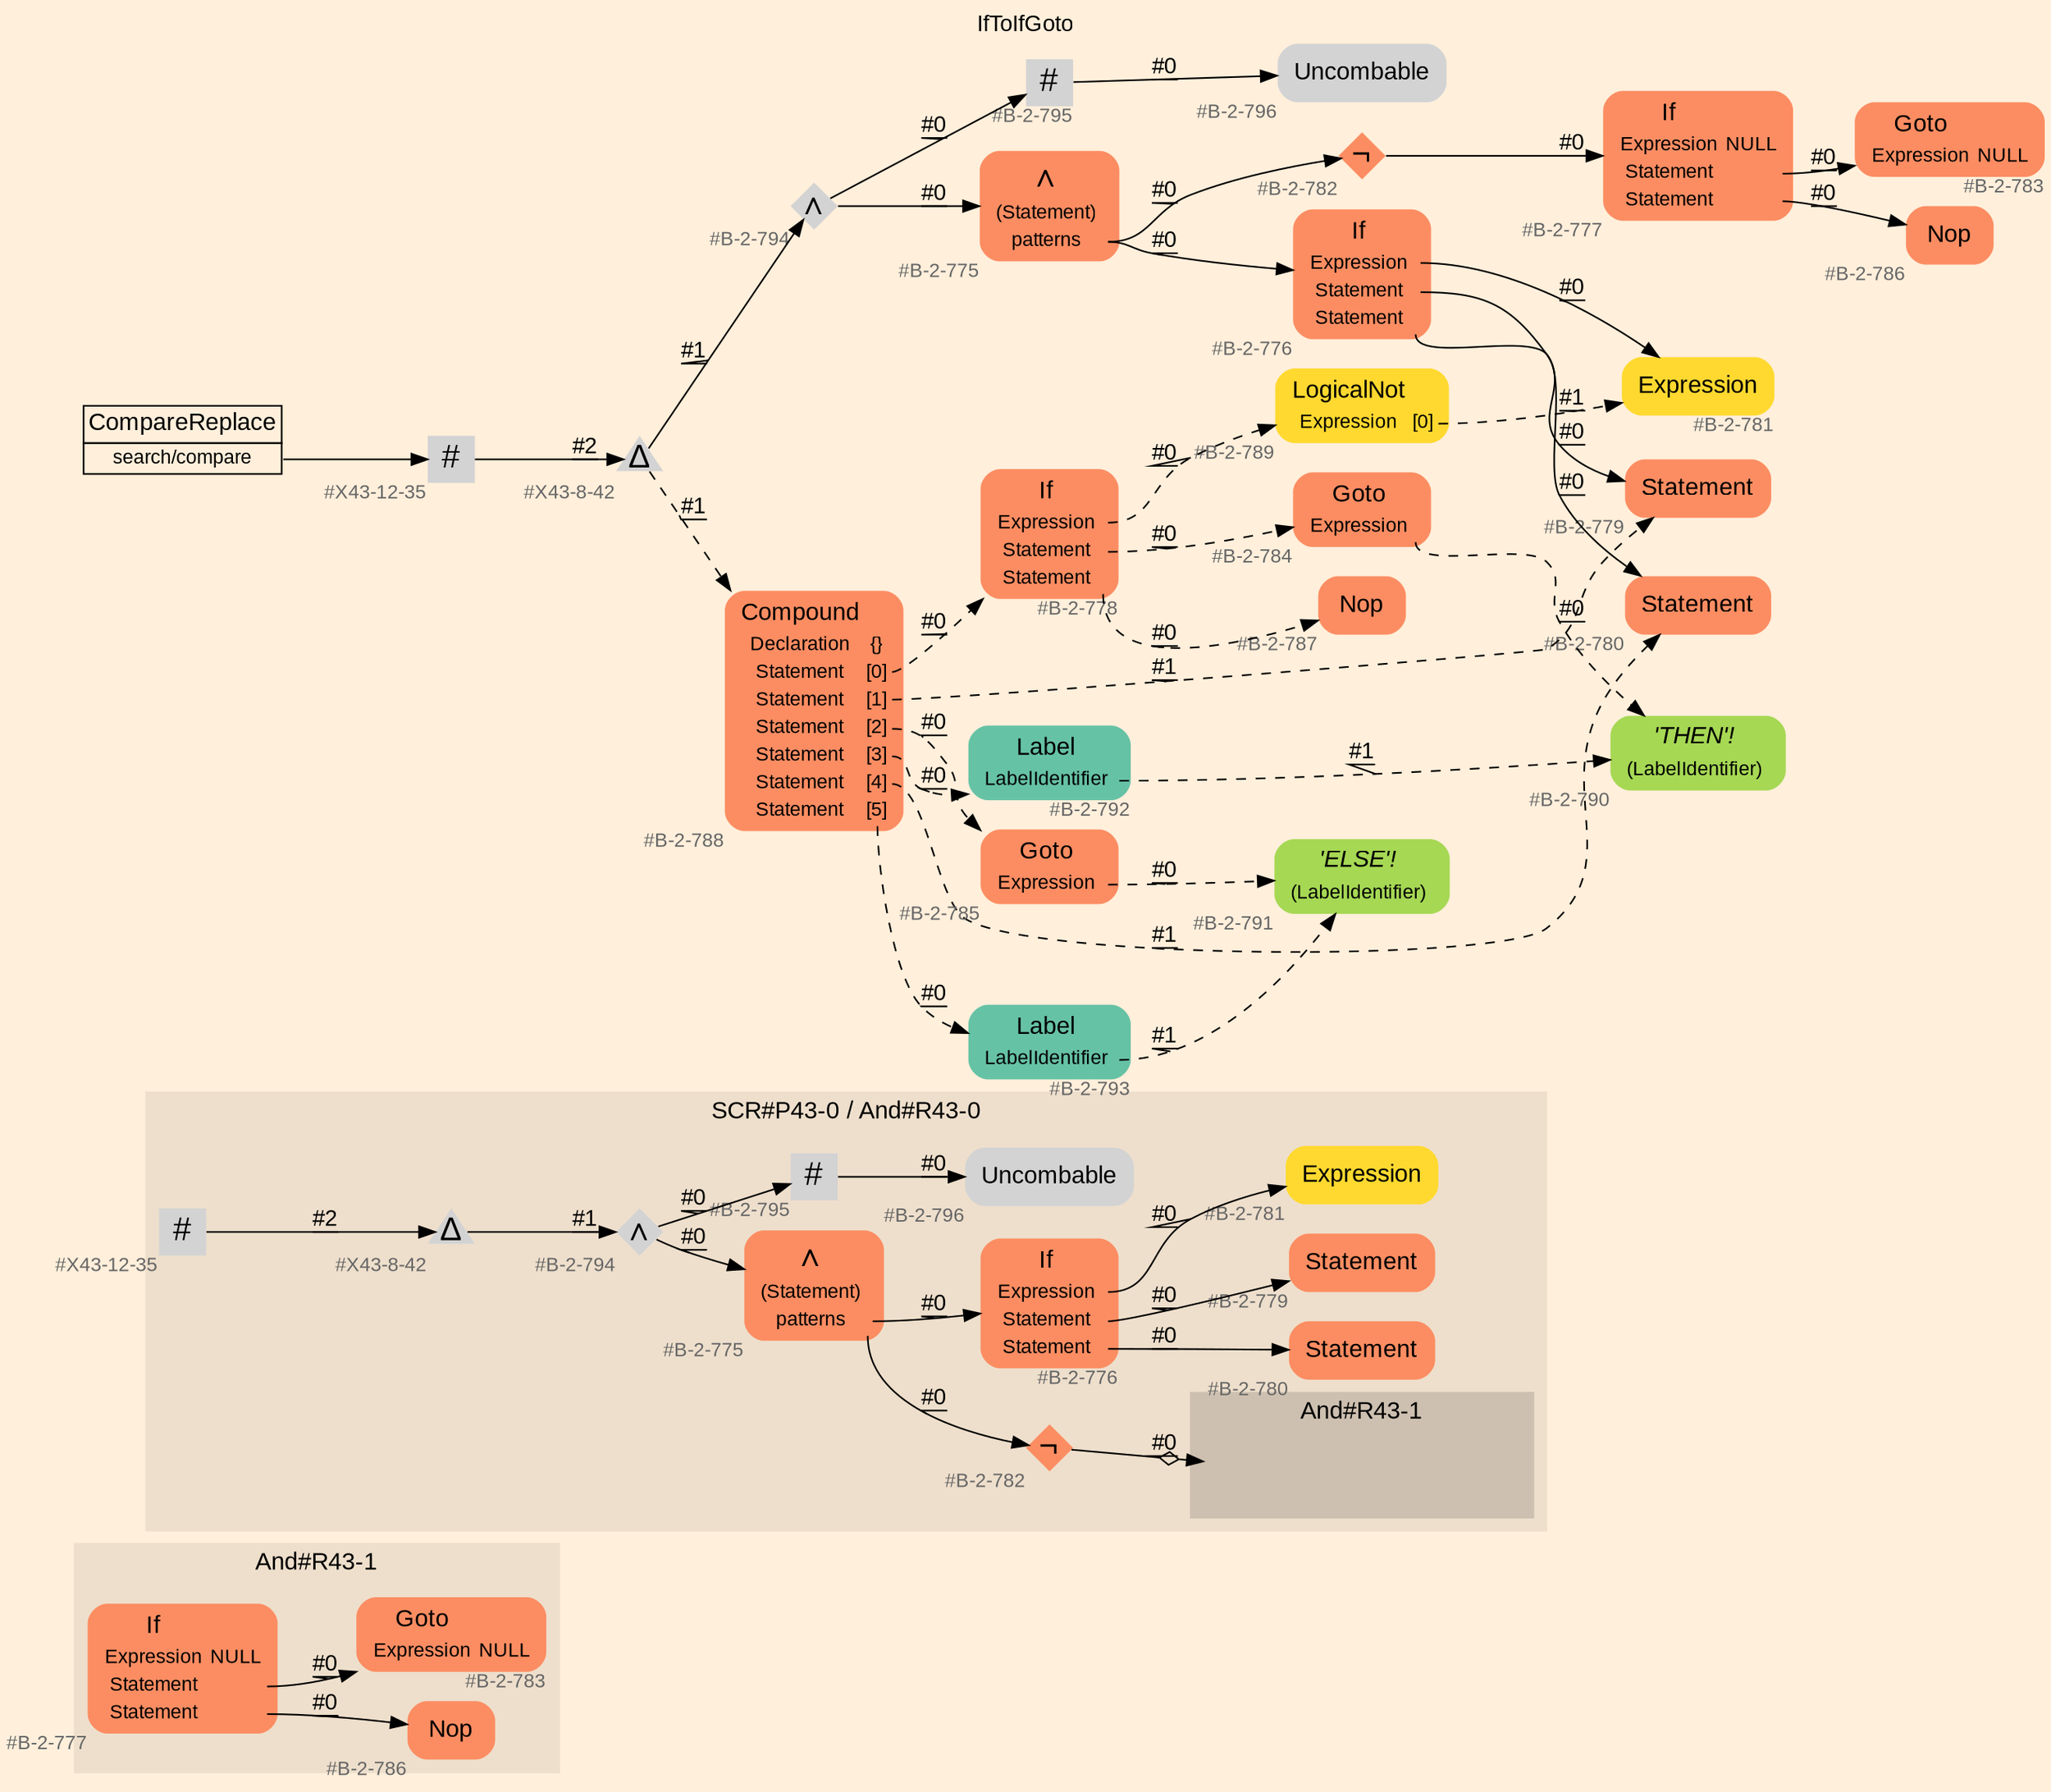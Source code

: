 digraph "IfToIfGoto" {
label = "IfToIfGoto"
labelloc = t
graph [
    rankdir = "LR"
    ranksep = 0.3
    bgcolor = antiquewhite1
    color = black
    fontcolor = black
    fontname = "Arial"
];
node [
    fontname = "Arial"
];
edge [
    fontname = "Arial"
];

// -------------------- figure And#R43-1 --------------------
// -------- region And#R43-1 ----------
subgraph "clusterAnd#R43-1" {
    label = "And#R43-1"
    style = "filled"
    color = antiquewhite2
    fontsize = "15"
    // -------- block And#R43-1/#B-2-777 ----------
    "And#R43-1/#B-2-777" [
        fillcolor = "/set28/2"
        xlabel = "#B-2-777"
        fontsize = "12"
        fontcolor = grey40
        shape = "plaintext"
        label = <<TABLE BORDER="0" CELLBORDER="0" CELLSPACING="0">
         <TR><TD><FONT COLOR="black" POINT-SIZE="15">If</FONT></TD></TR>
         <TR><TD><FONT COLOR="black" POINT-SIZE="12">Expression</FONT></TD><TD PORT="port0"><FONT COLOR="black" POINT-SIZE="12">NULL</FONT></TD></TR>
         <TR><TD><FONT COLOR="black" POINT-SIZE="12">Statement</FONT></TD><TD PORT="port1"></TD></TR>
         <TR><TD><FONT COLOR="black" POINT-SIZE="12">Statement</FONT></TD><TD PORT="port2"></TD></TR>
        </TABLE>>
        style = "rounded,filled"
    ];
    
    // -------- block And#R43-1/#B-2-786 ----------
    "And#R43-1/#B-2-786" [
        fillcolor = "/set28/2"
        xlabel = "#B-2-786"
        fontsize = "12"
        fontcolor = grey40
        shape = "plaintext"
        label = <<TABLE BORDER="0" CELLBORDER="0" CELLSPACING="0">
         <TR><TD><FONT COLOR="black" POINT-SIZE="15">Nop</FONT></TD></TR>
        </TABLE>>
        style = "rounded,filled"
    ];
    
    // -------- block And#R43-1/#B-2-783 ----------
    "And#R43-1/#B-2-783" [
        fillcolor = "/set28/2"
        xlabel = "#B-2-783"
        fontsize = "12"
        fontcolor = grey40
        shape = "plaintext"
        label = <<TABLE BORDER="0" CELLBORDER="0" CELLSPACING="0">
         <TR><TD><FONT COLOR="black" POINT-SIZE="15">Goto</FONT></TD></TR>
         <TR><TD><FONT COLOR="black" POINT-SIZE="12">Expression</FONT></TD><TD PORT="port0"><FONT COLOR="black" POINT-SIZE="12">NULL</FONT></TD></TR>
        </TABLE>>
        style = "rounded,filled"
    ];
    
}

"And#R43-1/#B-2-777":port1 -> "And#R43-1/#B-2-783" [
    label = "#0"
    decorate = true
    color = black
    fontcolor = black
];

"And#R43-1/#B-2-777":port2 -> "And#R43-1/#B-2-786" [
    label = "#0"
    decorate = true
    color = black
    fontcolor = black
];


// -------------------- figure And#R43-0 --------------------
// -------- region And#R43-0 ----------
subgraph "clusterAnd#R43-0" {
    label = "SCR#P43-0 / And#R43-0"
    style = "filled"
    color = antiquewhite2
    fontsize = "15"
    // -------- block And#R43-0/#B-2-781 ----------
    "And#R43-0/#B-2-781" [
        fillcolor = "/set28/6"
        xlabel = "#B-2-781"
        fontsize = "12"
        fontcolor = grey40
        shape = "plaintext"
        label = <<TABLE BORDER="0" CELLBORDER="0" CELLSPACING="0">
         <TR><TD><FONT COLOR="black" POINT-SIZE="15">Expression</FONT></TD></TR>
        </TABLE>>
        style = "rounded,filled"
    ];
    
    // -------- block And#R43-0/#B-2-779 ----------
    "And#R43-0/#B-2-779" [
        fillcolor = "/set28/2"
        xlabel = "#B-2-779"
        fontsize = "12"
        fontcolor = grey40
        shape = "plaintext"
        label = <<TABLE BORDER="0" CELLBORDER="0" CELLSPACING="0">
         <TR><TD><FONT COLOR="black" POINT-SIZE="15">Statement</FONT></TD></TR>
        </TABLE>>
        style = "rounded,filled"
    ];
    
    // -------- block And#R43-0/#B-2-796 ----------
    "And#R43-0/#B-2-796" [
        xlabel = "#B-2-796"
        fontsize = "12"
        fontcolor = grey40
        shape = "plaintext"
        label = <<TABLE BORDER="0" CELLBORDER="0" CELLSPACING="0">
         <TR><TD><FONT COLOR="black" POINT-SIZE="15">Uncombable</FONT></TD></TR>
        </TABLE>>
        style = "rounded,filled"
    ];
    
    // -------- block And#R43-0/#B-2-775 ----------
    "And#R43-0/#B-2-775" [
        fillcolor = "/set28/2"
        xlabel = "#B-2-775"
        fontsize = "12"
        fontcolor = grey40
        shape = "plaintext"
        label = <<TABLE BORDER="0" CELLBORDER="0" CELLSPACING="0">
         <TR><TD><FONT COLOR="black" POINT-SIZE="20">∧</FONT></TD></TR>
         <TR><TD><FONT COLOR="black" POINT-SIZE="12">(Statement)</FONT></TD><TD PORT="port0"></TD></TR>
         <TR><TD><FONT COLOR="black" POINT-SIZE="12">patterns</FONT></TD><TD PORT="port1"></TD></TR>
        </TABLE>>
        style = "rounded,filled"
    ];
    
    // -------- block And#R43-0/#B-2-776 ----------
    "And#R43-0/#B-2-776" [
        fillcolor = "/set28/2"
        xlabel = "#B-2-776"
        fontsize = "12"
        fontcolor = grey40
        shape = "plaintext"
        label = <<TABLE BORDER="0" CELLBORDER="0" CELLSPACING="0">
         <TR><TD><FONT COLOR="black" POINT-SIZE="15">If</FONT></TD></TR>
         <TR><TD><FONT COLOR="black" POINT-SIZE="12">Expression</FONT></TD><TD PORT="port0"></TD></TR>
         <TR><TD><FONT COLOR="black" POINT-SIZE="12">Statement</FONT></TD><TD PORT="port1"></TD></TR>
         <TR><TD><FONT COLOR="black" POINT-SIZE="12">Statement</FONT></TD><TD PORT="port2"></TD></TR>
        </TABLE>>
        style = "rounded,filled"
    ];
    
    // -------- block And#R43-0/#B-2-780 ----------
    "And#R43-0/#B-2-780" [
        fillcolor = "/set28/2"
        xlabel = "#B-2-780"
        fontsize = "12"
        fontcolor = grey40
        shape = "plaintext"
        label = <<TABLE BORDER="0" CELLBORDER="0" CELLSPACING="0">
         <TR><TD><FONT COLOR="black" POINT-SIZE="15">Statement</FONT></TD></TR>
        </TABLE>>
        style = "rounded,filled"
    ];
    
    // -------- block And#R43-0/#B-2-782 ----------
    "And#R43-0/#B-2-782" [
        fillcolor = "/set28/2"
        xlabel = "#B-2-782"
        fontsize = "12"
        fontcolor = grey40
        shape = "diamond"
        label = <<FONT COLOR="black" POINT-SIZE="20">¬</FONT>>
        style = "filled"
        penwidth = 0.0
        fixedsize = true
        width = 0.4
        height = 0.4
    ];
    
    // -------- block And#R43-0/#B-2-794 ----------
    "And#R43-0/#B-2-794" [
        xlabel = "#B-2-794"
        fontsize = "12"
        fontcolor = grey40
        shape = "diamond"
        label = <<FONT COLOR="black" POINT-SIZE="20">∧</FONT>>
        style = "filled"
        penwidth = 0.0
        fixedsize = true
        width = 0.4
        height = 0.4
    ];
    
    // -------- block And#R43-0/#B-2-795 ----------
    "And#R43-0/#B-2-795" [
        xlabel = "#B-2-795"
        fontsize = "12"
        fontcolor = grey40
        shape = "square"
        label = <<FONT COLOR="black" POINT-SIZE="20">#</FONT>>
        style = "filled"
        penwidth = 0.0
        fixedsize = true
        width = 0.4
        height = 0.4
    ];
    
    // -------- block And#R43-0/#X43-12-35 ----------
    "And#R43-0/#X43-12-35" [
        xlabel = "#X43-12-35"
        fontsize = "12"
        fontcolor = grey40
        shape = "square"
        label = <<FONT COLOR="black" POINT-SIZE="20">#</FONT>>
        style = "filled"
        penwidth = 0.0
        fixedsize = true
        width = 0.4
        height = 0.4
    ];
    
    // -------- block And#R43-0/#X43-8-42 ----------
    "And#R43-0/#X43-8-42" [
        xlabel = "#X43-8-42"
        fontsize = "12"
        fontcolor = grey40
        shape = "triangle"
        label = <<FONT COLOR="black" POINT-SIZE="20">Δ</FONT>>
        style = "filled"
        penwidth = 0.0
        fixedsize = true
        width = 0.4
        height = 0.4
    ];
    
    // -------- region And#R43-0/And#R43-1 ----------
    subgraph "clusterAnd#R43-0/And#R43-1" {
        label = "And#R43-1"
        style = "filled"
        color = antiquewhite3
        fontsize = "15"
        // -------- block And#R43-0/And#R43-1/#B-2-777 ----------
        "And#R43-0/And#R43-1/#B-2-777" [
            fillcolor = "/set28/2"
            xlabel = "#B-2-777"
            fontsize = "12"
            fontcolor = grey40
            shape = "none"
            style = "invisible"
        ];
        
    }
    
}

"And#R43-0/#B-2-775":port1 -> "And#R43-0/#B-2-776" [
    label = "#0"
    decorate = true
    color = black
    fontcolor = black
];

"And#R43-0/#B-2-775":port1 -> "And#R43-0/#B-2-782" [
    label = "#0"
    decorate = true
    color = black
    fontcolor = black
];

"And#R43-0/#B-2-776":port0 -> "And#R43-0/#B-2-781" [
    label = "#0"
    decorate = true
    color = black
    fontcolor = black
];

"And#R43-0/#B-2-776":port1 -> "And#R43-0/#B-2-779" [
    label = "#0"
    decorate = true
    color = black
    fontcolor = black
];

"And#R43-0/#B-2-776":port2 -> "And#R43-0/#B-2-780" [
    label = "#0"
    decorate = true
    color = black
    fontcolor = black
];

"And#R43-0/#B-2-782" -> "And#R43-0/And#R43-1/#B-2-777" [
    arrowhead="normalnoneodiamond"
    label = "#0"
    decorate = true
    color = black
    fontcolor = black
];

"And#R43-0/#B-2-794" -> "And#R43-0/#B-2-775" [
    label = "#0"
    decorate = true
    color = black
    fontcolor = black
];

"And#R43-0/#B-2-794" -> "And#R43-0/#B-2-795" [
    label = "#0"
    decorate = true
    color = black
    fontcolor = black
];

"And#R43-0/#B-2-795" -> "And#R43-0/#B-2-796" [
    label = "#0"
    decorate = true
    color = black
    fontcolor = black
];

"And#R43-0/#X43-12-35" -> "And#R43-0/#X43-8-42" [
    label = "#2"
    decorate = true
    color = black
    fontcolor = black
];

"And#R43-0/#X43-8-42" -> "And#R43-0/#B-2-794" [
    label = "#1"
    decorate = true
    color = black
    fontcolor = black
];


// -------------------- transformation figure --------------------
// -------- block CR#X43-10-43 ----------
"CR#X43-10-43" [
    fillcolor = antiquewhite1
    fontsize = "12"
    fontcolor = grey40
    shape = "plaintext"
    label = <<TABLE BORDER="0" CELLBORDER="1" CELLSPACING="0">
     <TR><TD><FONT COLOR="black" POINT-SIZE="15">CompareReplace</FONT></TD></TR>
     <TR><TD PORT="port0"><FONT COLOR="black" POINT-SIZE="12">search/compare</FONT></TD></TR>
    </TABLE>>
    style = "filled"
    color = black
];

// -------- block #X43-12-35 ----------
"#X43-12-35" [
    xlabel = "#X43-12-35"
    fontsize = "12"
    fontcolor = grey40
    shape = "square"
    label = <<FONT COLOR="black" POINT-SIZE="20">#</FONT>>
    style = "filled"
    penwidth = 0.0
    fixedsize = true
    width = 0.4
    height = 0.4
];

// -------- block #X43-8-42 ----------
"#X43-8-42" [
    xlabel = "#X43-8-42"
    fontsize = "12"
    fontcolor = grey40
    shape = "triangle"
    label = <<FONT COLOR="black" POINT-SIZE="20">Δ</FONT>>
    style = "filled"
    penwidth = 0.0
    fixedsize = true
    width = 0.4
    height = 0.4
];

// -------- block #B-2-794 ----------
"#B-2-794" [
    xlabel = "#B-2-794"
    fontsize = "12"
    fontcolor = grey40
    shape = "diamond"
    label = <<FONT COLOR="black" POINT-SIZE="20">∧</FONT>>
    style = "filled"
    penwidth = 0.0
    fixedsize = true
    width = 0.4
    height = 0.4
];

// -------- block #B-2-775 ----------
"#B-2-775" [
    fillcolor = "/set28/2"
    xlabel = "#B-2-775"
    fontsize = "12"
    fontcolor = grey40
    shape = "plaintext"
    label = <<TABLE BORDER="0" CELLBORDER="0" CELLSPACING="0">
     <TR><TD><FONT COLOR="black" POINT-SIZE="20">∧</FONT></TD></TR>
     <TR><TD><FONT COLOR="black" POINT-SIZE="12">(Statement)</FONT></TD><TD PORT="port0"></TD></TR>
     <TR><TD><FONT COLOR="black" POINT-SIZE="12">patterns</FONT></TD><TD PORT="port1"></TD></TR>
    </TABLE>>
    style = "rounded,filled"
];

// -------- block #B-2-776 ----------
"#B-2-776" [
    fillcolor = "/set28/2"
    xlabel = "#B-2-776"
    fontsize = "12"
    fontcolor = grey40
    shape = "plaintext"
    label = <<TABLE BORDER="0" CELLBORDER="0" CELLSPACING="0">
     <TR><TD><FONT COLOR="black" POINT-SIZE="15">If</FONT></TD></TR>
     <TR><TD><FONT COLOR="black" POINT-SIZE="12">Expression</FONT></TD><TD PORT="port0"></TD></TR>
     <TR><TD><FONT COLOR="black" POINT-SIZE="12">Statement</FONT></TD><TD PORT="port1"></TD></TR>
     <TR><TD><FONT COLOR="black" POINT-SIZE="12">Statement</FONT></TD><TD PORT="port2"></TD></TR>
    </TABLE>>
    style = "rounded,filled"
];

// -------- block #B-2-781 ----------
"#B-2-781" [
    fillcolor = "/set28/6"
    xlabel = "#B-2-781"
    fontsize = "12"
    fontcolor = grey40
    shape = "plaintext"
    label = <<TABLE BORDER="0" CELLBORDER="0" CELLSPACING="0">
     <TR><TD><FONT COLOR="black" POINT-SIZE="15">Expression</FONT></TD></TR>
    </TABLE>>
    style = "rounded,filled"
];

// -------- block #B-2-779 ----------
"#B-2-779" [
    fillcolor = "/set28/2"
    xlabel = "#B-2-779"
    fontsize = "12"
    fontcolor = grey40
    shape = "plaintext"
    label = <<TABLE BORDER="0" CELLBORDER="0" CELLSPACING="0">
     <TR><TD><FONT COLOR="black" POINT-SIZE="15">Statement</FONT></TD></TR>
    </TABLE>>
    style = "rounded,filled"
];

// -------- block #B-2-780 ----------
"#B-2-780" [
    fillcolor = "/set28/2"
    xlabel = "#B-2-780"
    fontsize = "12"
    fontcolor = grey40
    shape = "plaintext"
    label = <<TABLE BORDER="0" CELLBORDER="0" CELLSPACING="0">
     <TR><TD><FONT COLOR="black" POINT-SIZE="15">Statement</FONT></TD></TR>
    </TABLE>>
    style = "rounded,filled"
];

// -------- block #B-2-782 ----------
"#B-2-782" [
    fillcolor = "/set28/2"
    xlabel = "#B-2-782"
    fontsize = "12"
    fontcolor = grey40
    shape = "diamond"
    label = <<FONT COLOR="black" POINT-SIZE="20">¬</FONT>>
    style = "filled"
    penwidth = 0.0
    fixedsize = true
    width = 0.4
    height = 0.4
];

// -------- block #B-2-777 ----------
"#B-2-777" [
    fillcolor = "/set28/2"
    xlabel = "#B-2-777"
    fontsize = "12"
    fontcolor = grey40
    shape = "plaintext"
    label = <<TABLE BORDER="0" CELLBORDER="0" CELLSPACING="0">
     <TR><TD><FONT COLOR="black" POINT-SIZE="15">If</FONT></TD></TR>
     <TR><TD><FONT COLOR="black" POINT-SIZE="12">Expression</FONT></TD><TD PORT="port0"><FONT COLOR="black" POINT-SIZE="12">NULL</FONT></TD></TR>
     <TR><TD><FONT COLOR="black" POINT-SIZE="12">Statement</FONT></TD><TD PORT="port1"></TD></TR>
     <TR><TD><FONT COLOR="black" POINT-SIZE="12">Statement</FONT></TD><TD PORT="port2"></TD></TR>
    </TABLE>>
    style = "rounded,filled"
];

// -------- block #B-2-783 ----------
"#B-2-783" [
    fillcolor = "/set28/2"
    xlabel = "#B-2-783"
    fontsize = "12"
    fontcolor = grey40
    shape = "plaintext"
    label = <<TABLE BORDER="0" CELLBORDER="0" CELLSPACING="0">
     <TR><TD><FONT COLOR="black" POINT-SIZE="15">Goto</FONT></TD></TR>
     <TR><TD><FONT COLOR="black" POINT-SIZE="12">Expression</FONT></TD><TD PORT="port0"><FONT COLOR="black" POINT-SIZE="12">NULL</FONT></TD></TR>
    </TABLE>>
    style = "rounded,filled"
];

// -------- block #B-2-786 ----------
"#B-2-786" [
    fillcolor = "/set28/2"
    xlabel = "#B-2-786"
    fontsize = "12"
    fontcolor = grey40
    shape = "plaintext"
    label = <<TABLE BORDER="0" CELLBORDER="0" CELLSPACING="0">
     <TR><TD><FONT COLOR="black" POINT-SIZE="15">Nop</FONT></TD></TR>
    </TABLE>>
    style = "rounded,filled"
];

// -------- block #B-2-795 ----------
"#B-2-795" [
    xlabel = "#B-2-795"
    fontsize = "12"
    fontcolor = grey40
    shape = "square"
    label = <<FONT COLOR="black" POINT-SIZE="20">#</FONT>>
    style = "filled"
    penwidth = 0.0
    fixedsize = true
    width = 0.4
    height = 0.4
];

// -------- block #B-2-796 ----------
"#B-2-796" [
    xlabel = "#B-2-796"
    fontsize = "12"
    fontcolor = grey40
    shape = "plaintext"
    label = <<TABLE BORDER="0" CELLBORDER="0" CELLSPACING="0">
     <TR><TD><FONT COLOR="black" POINT-SIZE="15">Uncombable</FONT></TD></TR>
    </TABLE>>
    style = "rounded,filled"
];

// -------- block #B-2-788 ----------
"#B-2-788" [
    fillcolor = "/set28/2"
    xlabel = "#B-2-788"
    fontsize = "12"
    fontcolor = grey40
    shape = "plaintext"
    label = <<TABLE BORDER="0" CELLBORDER="0" CELLSPACING="0">
     <TR><TD><FONT COLOR="black" POINT-SIZE="15">Compound</FONT></TD></TR>
     <TR><TD><FONT COLOR="black" POINT-SIZE="12">Declaration</FONT></TD><TD PORT="port0"><FONT COLOR="black" POINT-SIZE="12">{}</FONT></TD></TR>
     <TR><TD><FONT COLOR="black" POINT-SIZE="12">Statement</FONT></TD><TD PORT="port1"><FONT COLOR="black" POINT-SIZE="12">[0]</FONT></TD></TR>
     <TR><TD><FONT COLOR="black" POINT-SIZE="12">Statement</FONT></TD><TD PORT="port2"><FONT COLOR="black" POINT-SIZE="12">[1]</FONT></TD></TR>
     <TR><TD><FONT COLOR="black" POINT-SIZE="12">Statement</FONT></TD><TD PORT="port3"><FONT COLOR="black" POINT-SIZE="12">[2]</FONT></TD></TR>
     <TR><TD><FONT COLOR="black" POINT-SIZE="12">Statement</FONT></TD><TD PORT="port4"><FONT COLOR="black" POINT-SIZE="12">[3]</FONT></TD></TR>
     <TR><TD><FONT COLOR="black" POINT-SIZE="12">Statement</FONT></TD><TD PORT="port5"><FONT COLOR="black" POINT-SIZE="12">[4]</FONT></TD></TR>
     <TR><TD><FONT COLOR="black" POINT-SIZE="12">Statement</FONT></TD><TD PORT="port6"><FONT COLOR="black" POINT-SIZE="12">[5]</FONT></TD></TR>
    </TABLE>>
    style = "rounded,filled"
];

// -------- block #B-2-778 ----------
"#B-2-778" [
    fillcolor = "/set28/2"
    xlabel = "#B-2-778"
    fontsize = "12"
    fontcolor = grey40
    shape = "plaintext"
    label = <<TABLE BORDER="0" CELLBORDER="0" CELLSPACING="0">
     <TR><TD><FONT COLOR="black" POINT-SIZE="15">If</FONT></TD></TR>
     <TR><TD><FONT COLOR="black" POINT-SIZE="12">Expression</FONT></TD><TD PORT="port0"></TD></TR>
     <TR><TD><FONT COLOR="black" POINT-SIZE="12">Statement</FONT></TD><TD PORT="port1"></TD></TR>
     <TR><TD><FONT COLOR="black" POINT-SIZE="12">Statement</FONT></TD><TD PORT="port2"></TD></TR>
    </TABLE>>
    style = "rounded,filled"
];

// -------- block #B-2-789 ----------
"#B-2-789" [
    fillcolor = "/set28/6"
    xlabel = "#B-2-789"
    fontsize = "12"
    fontcolor = grey40
    shape = "plaintext"
    label = <<TABLE BORDER="0" CELLBORDER="0" CELLSPACING="0">
     <TR><TD><FONT COLOR="black" POINT-SIZE="15">LogicalNot</FONT></TD></TR>
     <TR><TD><FONT COLOR="black" POINT-SIZE="12">Expression</FONT></TD><TD PORT="port0"><FONT COLOR="black" POINT-SIZE="12">[0]</FONT></TD></TR>
    </TABLE>>
    style = "rounded,filled"
];

// -------- block #B-2-784 ----------
"#B-2-784" [
    fillcolor = "/set28/2"
    xlabel = "#B-2-784"
    fontsize = "12"
    fontcolor = grey40
    shape = "plaintext"
    label = <<TABLE BORDER="0" CELLBORDER="0" CELLSPACING="0">
     <TR><TD><FONT COLOR="black" POINT-SIZE="15">Goto</FONT></TD></TR>
     <TR><TD><FONT COLOR="black" POINT-SIZE="12">Expression</FONT></TD><TD PORT="port0"></TD></TR>
    </TABLE>>
    style = "rounded,filled"
];

// -------- block #B-2-790 ----------
"#B-2-790" [
    fillcolor = "/set28/5"
    xlabel = "#B-2-790"
    fontsize = "12"
    fontcolor = grey40
    shape = "plaintext"
    label = <<TABLE BORDER="0" CELLBORDER="0" CELLSPACING="0">
     <TR><TD><FONT COLOR="black" POINT-SIZE="15"><I>'THEN'!</I></FONT></TD></TR>
     <TR><TD><FONT COLOR="black" POINT-SIZE="12">(LabelIdentifier)</FONT></TD><TD PORT="port0"></TD></TR>
    </TABLE>>
    style = "rounded,filled"
];

// -------- block #B-2-787 ----------
"#B-2-787" [
    fillcolor = "/set28/2"
    xlabel = "#B-2-787"
    fontsize = "12"
    fontcolor = grey40
    shape = "plaintext"
    label = <<TABLE BORDER="0" CELLBORDER="0" CELLSPACING="0">
     <TR><TD><FONT COLOR="black" POINT-SIZE="15">Nop</FONT></TD></TR>
    </TABLE>>
    style = "rounded,filled"
];

// -------- block #B-2-785 ----------
"#B-2-785" [
    fillcolor = "/set28/2"
    xlabel = "#B-2-785"
    fontsize = "12"
    fontcolor = grey40
    shape = "plaintext"
    label = <<TABLE BORDER="0" CELLBORDER="0" CELLSPACING="0">
     <TR><TD><FONT COLOR="black" POINT-SIZE="15">Goto</FONT></TD></TR>
     <TR><TD><FONT COLOR="black" POINT-SIZE="12">Expression</FONT></TD><TD PORT="port0"></TD></TR>
    </TABLE>>
    style = "rounded,filled"
];

// -------- block #B-2-791 ----------
"#B-2-791" [
    fillcolor = "/set28/5"
    xlabel = "#B-2-791"
    fontsize = "12"
    fontcolor = grey40
    shape = "plaintext"
    label = <<TABLE BORDER="0" CELLBORDER="0" CELLSPACING="0">
     <TR><TD><FONT COLOR="black" POINT-SIZE="15"><I>'ELSE'!</I></FONT></TD></TR>
     <TR><TD><FONT COLOR="black" POINT-SIZE="12">(LabelIdentifier)</FONT></TD><TD PORT="port0"></TD></TR>
    </TABLE>>
    style = "rounded,filled"
];

// -------- block #B-2-792 ----------
"#B-2-792" [
    fillcolor = "/set28/1"
    xlabel = "#B-2-792"
    fontsize = "12"
    fontcolor = grey40
    shape = "plaintext"
    label = <<TABLE BORDER="0" CELLBORDER="0" CELLSPACING="0">
     <TR><TD><FONT COLOR="black" POINT-SIZE="15">Label</FONT></TD></TR>
     <TR><TD><FONT COLOR="black" POINT-SIZE="12">LabelIdentifier</FONT></TD><TD PORT="port0"></TD></TR>
    </TABLE>>
    style = "rounded,filled"
];

// -------- block #B-2-793 ----------
"#B-2-793" [
    fillcolor = "/set28/1"
    xlabel = "#B-2-793"
    fontsize = "12"
    fontcolor = grey40
    shape = "plaintext"
    label = <<TABLE BORDER="0" CELLBORDER="0" CELLSPACING="0">
     <TR><TD><FONT COLOR="black" POINT-SIZE="15">Label</FONT></TD></TR>
     <TR><TD><FONT COLOR="black" POINT-SIZE="12">LabelIdentifier</FONT></TD><TD PORT="port0"></TD></TR>
    </TABLE>>
    style = "rounded,filled"
];

"CR#X43-10-43":port0 -> "#X43-12-35" [
    label = ""
    decorate = true
    color = black
    fontcolor = black
];

"#X43-12-35" -> "#X43-8-42" [
    label = "#2"
    decorate = true
    color = black
    fontcolor = black
];

"#X43-8-42" -> "#B-2-794" [
    label = "#1"
    decorate = true
    color = black
    fontcolor = black
];

"#X43-8-42" -> "#B-2-788" [
    style="dashed"
    label = "#1"
    decorate = true
    color = black
    fontcolor = black
];

"#B-2-794" -> "#B-2-775" [
    label = "#0"
    decorate = true
    color = black
    fontcolor = black
];

"#B-2-794" -> "#B-2-795" [
    label = "#0"
    decorate = true
    color = black
    fontcolor = black
];

"#B-2-775":port1 -> "#B-2-776" [
    label = "#0"
    decorate = true
    color = black
    fontcolor = black
];

"#B-2-775":port1 -> "#B-2-782" [
    label = "#0"
    decorate = true
    color = black
    fontcolor = black
];

"#B-2-776":port0 -> "#B-2-781" [
    label = "#0"
    decorate = true
    color = black
    fontcolor = black
];

"#B-2-776":port1 -> "#B-2-779" [
    label = "#0"
    decorate = true
    color = black
    fontcolor = black
];

"#B-2-776":port2 -> "#B-2-780" [
    label = "#0"
    decorate = true
    color = black
    fontcolor = black
];

"#B-2-782" -> "#B-2-777" [
    label = "#0"
    decorate = true
    color = black
    fontcolor = black
];

"#B-2-777":port1 -> "#B-2-783" [
    label = "#0"
    decorate = true
    color = black
    fontcolor = black
];

"#B-2-777":port2 -> "#B-2-786" [
    label = "#0"
    decorate = true
    color = black
    fontcolor = black
];

"#B-2-795" -> "#B-2-796" [
    label = "#0"
    decorate = true
    color = black
    fontcolor = black
];

"#B-2-788":port1 -> "#B-2-778" [
    style="dashed"
    label = "#0"
    decorate = true
    color = black
    fontcolor = black
];

"#B-2-788":port2 -> "#B-2-779" [
    style="dashed"
    label = "#1"
    decorate = true
    color = black
    fontcolor = black
];

"#B-2-788":port3 -> "#B-2-785" [
    style="dashed"
    label = "#0"
    decorate = true
    color = black
    fontcolor = black
];

"#B-2-788":port4 -> "#B-2-792" [
    style="dashed"
    label = "#0"
    decorate = true
    color = black
    fontcolor = black
];

"#B-2-788":port5 -> "#B-2-780" [
    style="dashed"
    label = "#1"
    decorate = true
    color = black
    fontcolor = black
];

"#B-2-788":port6 -> "#B-2-793" [
    style="dashed"
    label = "#0"
    decorate = true
    color = black
    fontcolor = black
];

"#B-2-778":port0 -> "#B-2-789" [
    style="dashed"
    label = "#0"
    decorate = true
    color = black
    fontcolor = black
];

"#B-2-778":port1 -> "#B-2-784" [
    style="dashed"
    label = "#0"
    decorate = true
    color = black
    fontcolor = black
];

"#B-2-778":port2 -> "#B-2-787" [
    style="dashed"
    label = "#0"
    decorate = true
    color = black
    fontcolor = black
];

"#B-2-789":port0 -> "#B-2-781" [
    style="dashed"
    label = "#1"
    decorate = true
    color = black
    fontcolor = black
];

"#B-2-784":port0 -> "#B-2-790" [
    style="dashed"
    label = "#0"
    decorate = true
    color = black
    fontcolor = black
];

"#B-2-785":port0 -> "#B-2-791" [
    style="dashed"
    label = "#0"
    decorate = true
    color = black
    fontcolor = black
];

"#B-2-792":port0 -> "#B-2-790" [
    style="dashed"
    label = "#1"
    decorate = true
    color = black
    fontcolor = black
];

"#B-2-793":port0 -> "#B-2-791" [
    style="dashed"
    label = "#1"
    decorate = true
    color = black
    fontcolor = black
];


}
